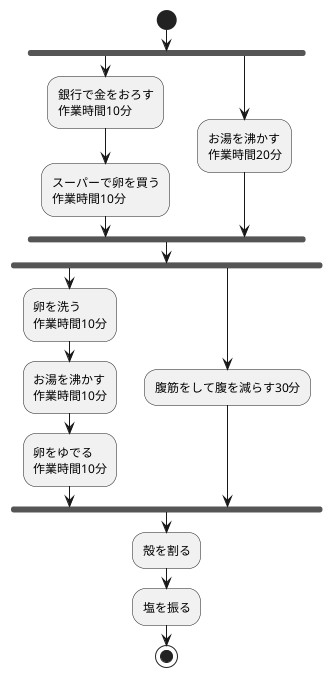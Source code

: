 @startuml ゆで卵を作る
start
fork
  :銀行で金をおろす\n作業時間10分;
  :スーパーで卵を買う\n作業時間10分;
fork again
  :お湯を沸かす\n作業時間20分;
end fork 
fork
 :卵を洗う\n作業時間10分;
 :お湯を沸かす\n作業時間10分;
 :卵をゆでる\n作業時間10分;
fork again
 :腹筋をして腹を減らす30分;
end fork 
 :殻を割る;
 :塩を振る;
stop

@enduml
